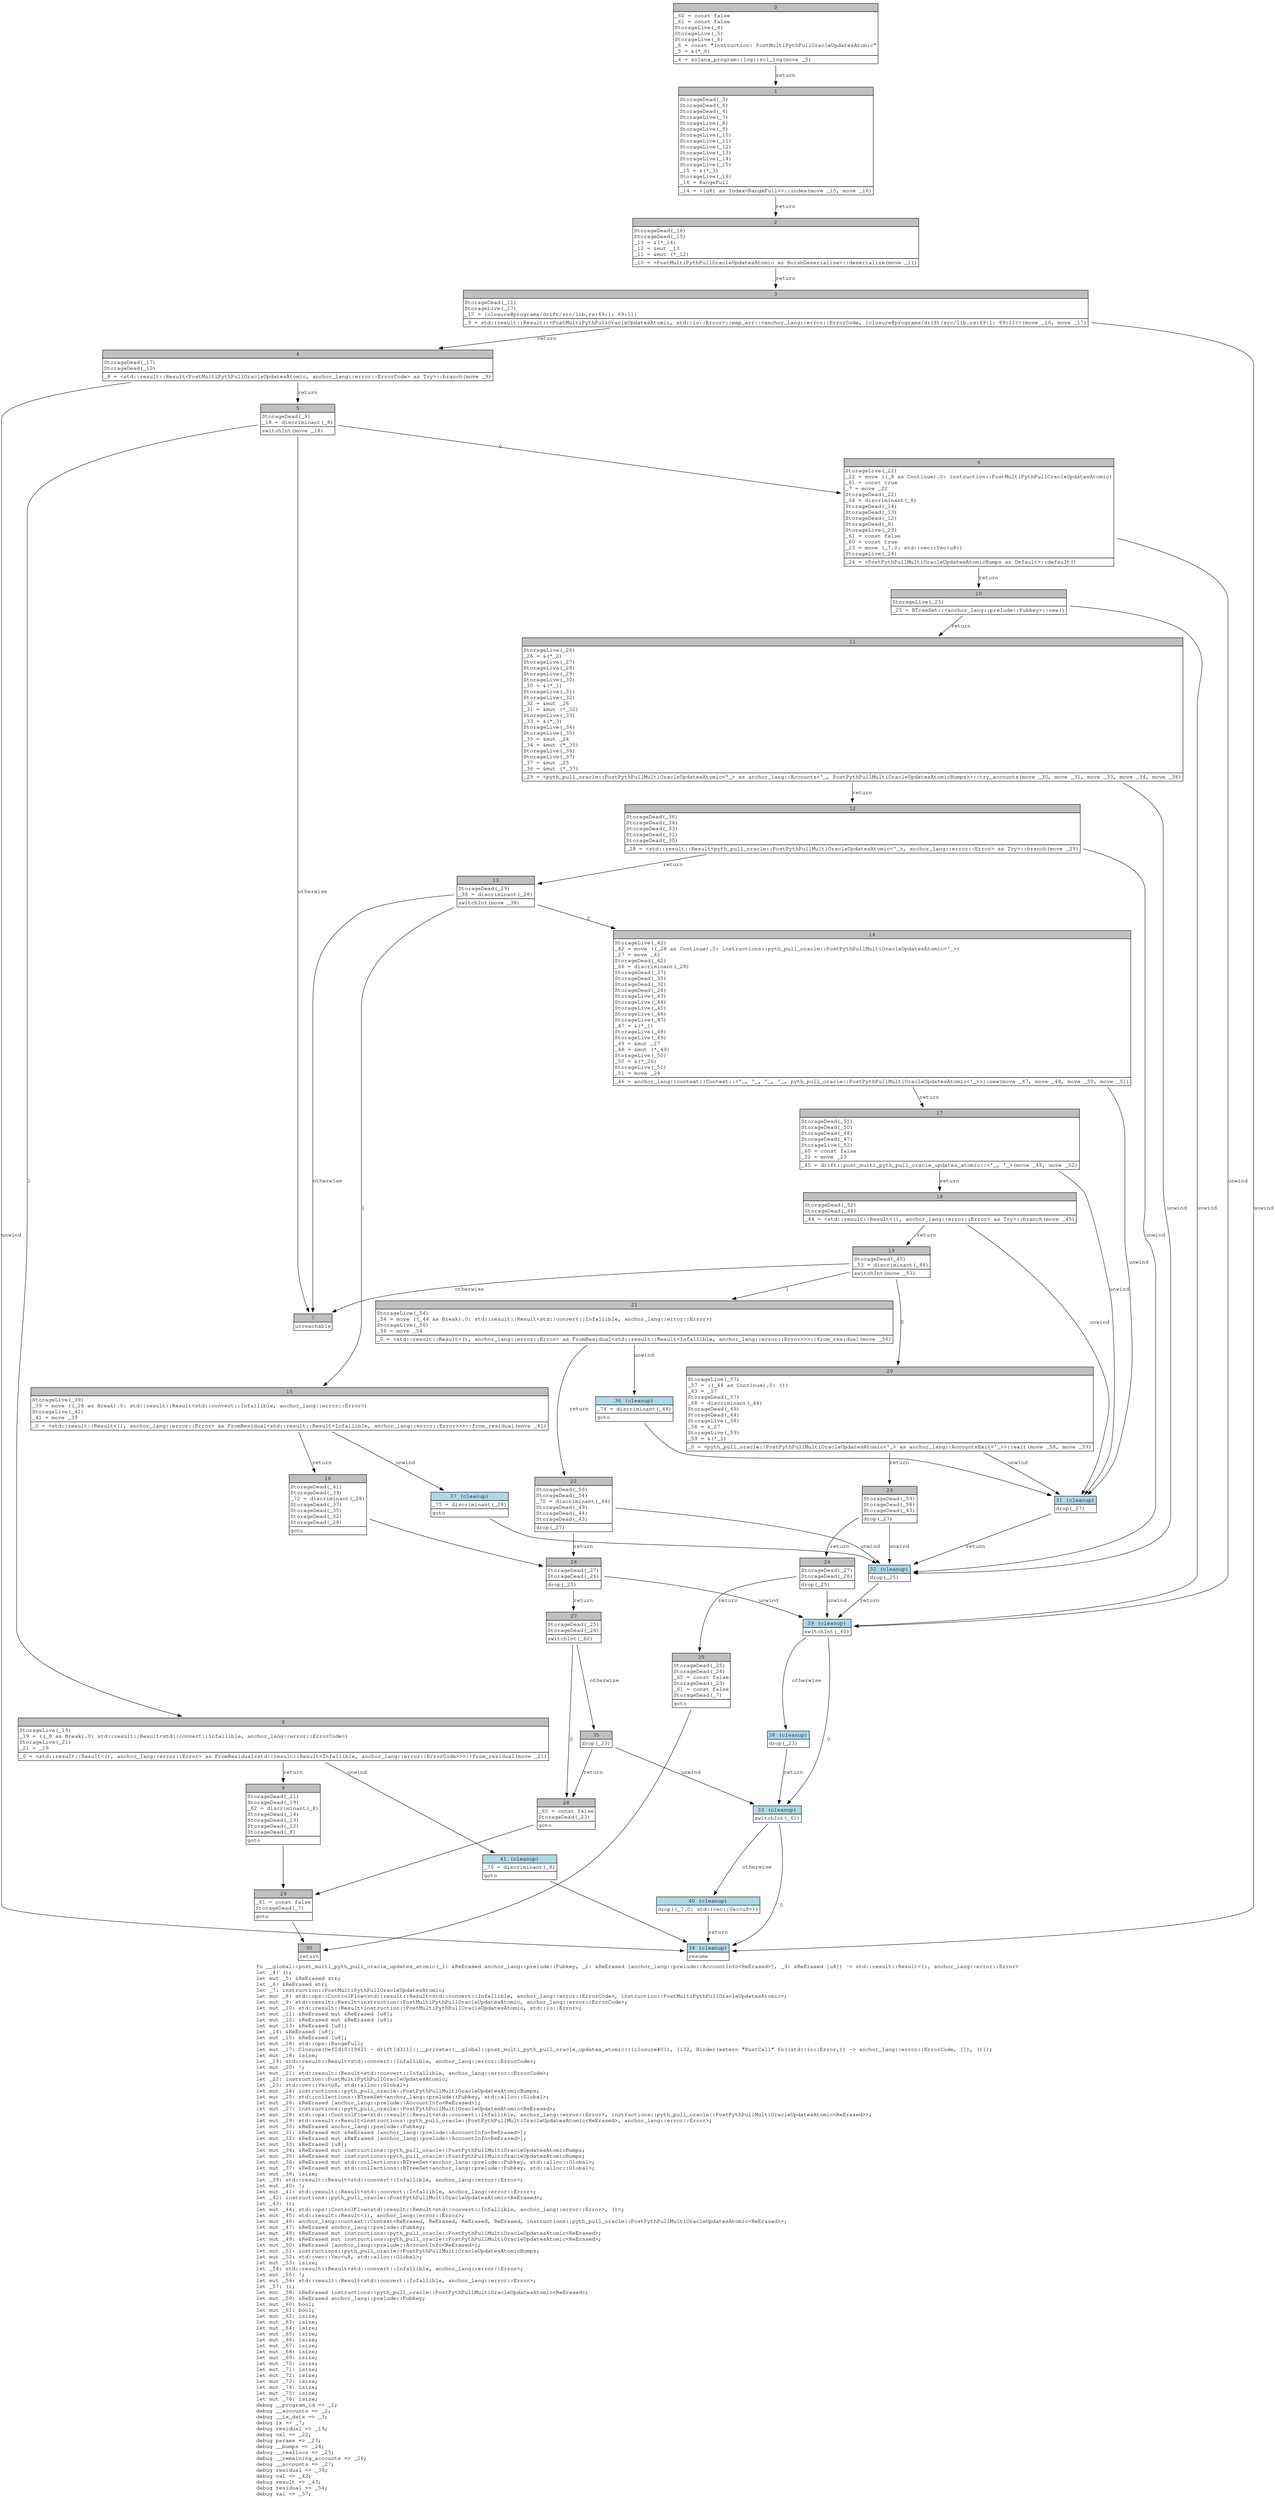 digraph Mir_0_19419 {
    graph [fontname="Courier, monospace"];
    node [fontname="Courier, monospace"];
    edge [fontname="Courier, monospace"];
    label=<fn __global::post_multi_pyth_pull_oracle_updates_atomic(_1: &amp;ReErased anchor_lang::prelude::Pubkey, _2: &amp;ReErased [anchor_lang::prelude::AccountInfo&lt;ReErased&gt;], _3: &amp;ReErased [u8]) -&gt; std::result::Result&lt;(), anchor_lang::error::Error&gt;<br align="left"/>let _4: ();<br align="left"/>let mut _5: &amp;ReErased str;<br align="left"/>let _6: &amp;ReErased str;<br align="left"/>let _7: instruction::PostMultiPythPullOracleUpdatesAtomic;<br align="left"/>let mut _8: std::ops::ControlFlow&lt;std::result::Result&lt;std::convert::Infallible, anchor_lang::error::ErrorCode&gt;, instruction::PostMultiPythPullOracleUpdatesAtomic&gt;;<br align="left"/>let mut _9: std::result::Result&lt;instruction::PostMultiPythPullOracleUpdatesAtomic, anchor_lang::error::ErrorCode&gt;;<br align="left"/>let mut _10: std::result::Result&lt;instruction::PostMultiPythPullOracleUpdatesAtomic, std::io::Error&gt;;<br align="left"/>let mut _11: &amp;ReErased mut &amp;ReErased [u8];<br align="left"/>let mut _12: &amp;ReErased mut &amp;ReErased [u8];<br align="left"/>let mut _13: &amp;ReErased [u8];<br align="left"/>let _14: &amp;ReErased [u8];<br align="left"/>let mut _15: &amp;ReErased [u8];<br align="left"/>let mut _16: std::ops::RangeFull;<br align="left"/>let mut _17: Closure(DefId(0:19421 ~ drift[d311]::__private::__global::post_multi_pyth_pull_oracle_updates_atomic::{closure#0}), [i32, Binder(extern &quot;RustCall&quot; fn((std::io::Error,)) -&gt; anchor_lang::error::ErrorCode, []), ()]);<br align="left"/>let mut _18: isize;<br align="left"/>let _19: std::result::Result&lt;std::convert::Infallible, anchor_lang::error::ErrorCode&gt;;<br align="left"/>let mut _20: !;<br align="left"/>let mut _21: std::result::Result&lt;std::convert::Infallible, anchor_lang::error::ErrorCode&gt;;<br align="left"/>let _22: instruction::PostMultiPythPullOracleUpdatesAtomic;<br align="left"/>let _23: std::vec::Vec&lt;u8, std::alloc::Global&gt;;<br align="left"/>let mut _24: instructions::pyth_pull_oracle::PostPythPullMultiOracleUpdatesAtomicBumps;<br align="left"/>let mut _25: std::collections::BTreeSet&lt;anchor_lang::prelude::Pubkey, std::alloc::Global&gt;;<br align="left"/>let mut _26: &amp;ReErased [anchor_lang::prelude::AccountInfo&lt;ReErased&gt;];<br align="left"/>let mut _27: instructions::pyth_pull_oracle::PostPythPullMultiOracleUpdatesAtomic&lt;ReErased&gt;;<br align="left"/>let mut _28: std::ops::ControlFlow&lt;std::result::Result&lt;std::convert::Infallible, anchor_lang::error::Error&gt;, instructions::pyth_pull_oracle::PostPythPullMultiOracleUpdatesAtomic&lt;ReErased&gt;&gt;;<br align="left"/>let mut _29: std::result::Result&lt;instructions::pyth_pull_oracle::PostPythPullMultiOracleUpdatesAtomic&lt;ReErased&gt;, anchor_lang::error::Error&gt;;<br align="left"/>let mut _30: &amp;ReErased anchor_lang::prelude::Pubkey;<br align="left"/>let mut _31: &amp;ReErased mut &amp;ReErased [anchor_lang::prelude::AccountInfo&lt;ReErased&gt;];<br align="left"/>let mut _32: &amp;ReErased mut &amp;ReErased [anchor_lang::prelude::AccountInfo&lt;ReErased&gt;];<br align="left"/>let mut _33: &amp;ReErased [u8];<br align="left"/>let mut _34: &amp;ReErased mut instructions::pyth_pull_oracle::PostPythPullMultiOracleUpdatesAtomicBumps;<br align="left"/>let mut _35: &amp;ReErased mut instructions::pyth_pull_oracle::PostPythPullMultiOracleUpdatesAtomicBumps;<br align="left"/>let mut _36: &amp;ReErased mut std::collections::BTreeSet&lt;anchor_lang::prelude::Pubkey, std::alloc::Global&gt;;<br align="left"/>let mut _37: &amp;ReErased mut std::collections::BTreeSet&lt;anchor_lang::prelude::Pubkey, std::alloc::Global&gt;;<br align="left"/>let mut _38: isize;<br align="left"/>let _39: std::result::Result&lt;std::convert::Infallible, anchor_lang::error::Error&gt;;<br align="left"/>let mut _40: !;<br align="left"/>let mut _41: std::result::Result&lt;std::convert::Infallible, anchor_lang::error::Error&gt;;<br align="left"/>let _42: instructions::pyth_pull_oracle::PostPythPullMultiOracleUpdatesAtomic&lt;ReErased&gt;;<br align="left"/>let _43: ();<br align="left"/>let mut _44: std::ops::ControlFlow&lt;std::result::Result&lt;std::convert::Infallible, anchor_lang::error::Error&gt;, ()&gt;;<br align="left"/>let mut _45: std::result::Result&lt;(), anchor_lang::error::Error&gt;;<br align="left"/>let mut _46: anchor_lang::context::Context&lt;ReErased, ReErased, ReErased, ReErased, instructions::pyth_pull_oracle::PostPythPullMultiOracleUpdatesAtomic&lt;ReErased&gt;&gt;;<br align="left"/>let mut _47: &amp;ReErased anchor_lang::prelude::Pubkey;<br align="left"/>let mut _48: &amp;ReErased mut instructions::pyth_pull_oracle::PostPythPullMultiOracleUpdatesAtomic&lt;ReErased&gt;;<br align="left"/>let mut _49: &amp;ReErased mut instructions::pyth_pull_oracle::PostPythPullMultiOracleUpdatesAtomic&lt;ReErased&gt;;<br align="left"/>let mut _50: &amp;ReErased [anchor_lang::prelude::AccountInfo&lt;ReErased&gt;];<br align="left"/>let mut _51: instructions::pyth_pull_oracle::PostPythPullMultiOracleUpdatesAtomicBumps;<br align="left"/>let mut _52: std::vec::Vec&lt;u8, std::alloc::Global&gt;;<br align="left"/>let mut _53: isize;<br align="left"/>let _54: std::result::Result&lt;std::convert::Infallible, anchor_lang::error::Error&gt;;<br align="left"/>let mut _55: !;<br align="left"/>let mut _56: std::result::Result&lt;std::convert::Infallible, anchor_lang::error::Error&gt;;<br align="left"/>let _57: ();<br align="left"/>let mut _58: &amp;ReErased instructions::pyth_pull_oracle::PostPythPullMultiOracleUpdatesAtomic&lt;ReErased&gt;;<br align="left"/>let mut _59: &amp;ReErased anchor_lang::prelude::Pubkey;<br align="left"/>let mut _60: bool;<br align="left"/>let mut _61: bool;<br align="left"/>let mut _62: isize;<br align="left"/>let mut _63: isize;<br align="left"/>let mut _64: isize;<br align="left"/>let mut _65: isize;<br align="left"/>let mut _66: isize;<br align="left"/>let mut _67: isize;<br align="left"/>let mut _68: isize;<br align="left"/>let mut _69: isize;<br align="left"/>let mut _70: isize;<br align="left"/>let mut _71: isize;<br align="left"/>let mut _72: isize;<br align="left"/>let mut _73: isize;<br align="left"/>let mut _74: isize;<br align="left"/>let mut _75: isize;<br align="left"/>let mut _76: isize;<br align="left"/>debug __program_id =&gt; _1;<br align="left"/>debug __accounts =&gt; _2;<br align="left"/>debug __ix_data =&gt; _3;<br align="left"/>debug ix =&gt; _7;<br align="left"/>debug residual =&gt; _19;<br align="left"/>debug val =&gt; _22;<br align="left"/>debug params =&gt; _23;<br align="left"/>debug __bumps =&gt; _24;<br align="left"/>debug __reallocs =&gt; _25;<br align="left"/>debug __remaining_accounts =&gt; _26;<br align="left"/>debug __accounts =&gt; _27;<br align="left"/>debug residual =&gt; _39;<br align="left"/>debug val =&gt; _42;<br align="left"/>debug result =&gt; _43;<br align="left"/>debug residual =&gt; _54;<br align="left"/>debug val =&gt; _57;<br align="left"/>>;
    bb0__0_19419 [shape="none", label=<<table border="0" cellborder="1" cellspacing="0"><tr><td bgcolor="gray" align="center" colspan="1">0</td></tr><tr><td align="left" balign="left">_60 = const false<br/>_61 = const false<br/>StorageLive(_4)<br/>StorageLive(_5)<br/>StorageLive(_6)<br/>_6 = const &quot;Instruction: PostMultiPythPullOracleUpdatesAtomic&quot;<br/>_5 = &amp;(*_6)<br/></td></tr><tr><td align="left">_4 = solana_program::log::sol_log(move _5)</td></tr></table>>];
    bb1__0_19419 [shape="none", label=<<table border="0" cellborder="1" cellspacing="0"><tr><td bgcolor="gray" align="center" colspan="1">1</td></tr><tr><td align="left" balign="left">StorageDead(_5)<br/>StorageDead(_6)<br/>StorageDead(_4)<br/>StorageLive(_7)<br/>StorageLive(_8)<br/>StorageLive(_9)<br/>StorageLive(_10)<br/>StorageLive(_11)<br/>StorageLive(_12)<br/>StorageLive(_13)<br/>StorageLive(_14)<br/>StorageLive(_15)<br/>_15 = &amp;(*_3)<br/>StorageLive(_16)<br/>_16 = RangeFull<br/></td></tr><tr><td align="left">_14 = &lt;[u8] as Index&lt;RangeFull&gt;&gt;::index(move _15, move _16)</td></tr></table>>];
    bb2__0_19419 [shape="none", label=<<table border="0" cellborder="1" cellspacing="0"><tr><td bgcolor="gray" align="center" colspan="1">2</td></tr><tr><td align="left" balign="left">StorageDead(_16)<br/>StorageDead(_15)<br/>_13 = &amp;(*_14)<br/>_12 = &amp;mut _13<br/>_11 = &amp;mut (*_12)<br/></td></tr><tr><td align="left">_10 = &lt;PostMultiPythPullOracleUpdatesAtomic as BorshDeserialize&gt;::deserialize(move _11)</td></tr></table>>];
    bb3__0_19419 [shape="none", label=<<table border="0" cellborder="1" cellspacing="0"><tr><td bgcolor="gray" align="center" colspan="1">3</td></tr><tr><td align="left" balign="left">StorageDead(_11)<br/>StorageLive(_17)<br/>_17 = {closure@programs/drift/src/lib.rs:69:1: 69:11}<br/></td></tr><tr><td align="left">_9 = std::result::Result::&lt;PostMultiPythPullOracleUpdatesAtomic, std::io::Error&gt;::map_err::&lt;anchor_lang::error::ErrorCode, {closure@programs/drift/src/lib.rs:69:1: 69:11}&gt;(move _10, move _17)</td></tr></table>>];
    bb4__0_19419 [shape="none", label=<<table border="0" cellborder="1" cellspacing="0"><tr><td bgcolor="gray" align="center" colspan="1">4</td></tr><tr><td align="left" balign="left">StorageDead(_17)<br/>StorageDead(_10)<br/></td></tr><tr><td align="left">_8 = &lt;std::result::Result&lt;PostMultiPythPullOracleUpdatesAtomic, anchor_lang::error::ErrorCode&gt; as Try&gt;::branch(move _9)</td></tr></table>>];
    bb5__0_19419 [shape="none", label=<<table border="0" cellborder="1" cellspacing="0"><tr><td bgcolor="gray" align="center" colspan="1">5</td></tr><tr><td align="left" balign="left">StorageDead(_9)<br/>_18 = discriminant(_8)<br/></td></tr><tr><td align="left">switchInt(move _18)</td></tr></table>>];
    bb6__0_19419 [shape="none", label=<<table border="0" cellborder="1" cellspacing="0"><tr><td bgcolor="gray" align="center" colspan="1">6</td></tr><tr><td align="left" balign="left">StorageLive(_22)<br/>_22 = move ((_8 as Continue).0: instruction::PostMultiPythPullOracleUpdatesAtomic)<br/>_61 = const true<br/>_7 = move _22<br/>StorageDead(_22)<br/>_64 = discriminant(_8)<br/>StorageDead(_14)<br/>StorageDead(_13)<br/>StorageDead(_12)<br/>StorageDead(_8)<br/>StorageLive(_23)<br/>_61 = const false<br/>_60 = const true<br/>_23 = move (_7.0: std::vec::Vec&lt;u8&gt;)<br/>StorageLive(_24)<br/></td></tr><tr><td align="left">_24 = &lt;PostPythPullMultiOracleUpdatesAtomicBumps as Default&gt;::default()</td></tr></table>>];
    bb7__0_19419 [shape="none", label=<<table border="0" cellborder="1" cellspacing="0"><tr><td bgcolor="gray" align="center" colspan="1">7</td></tr><tr><td align="left">unreachable</td></tr></table>>];
    bb8__0_19419 [shape="none", label=<<table border="0" cellborder="1" cellspacing="0"><tr><td bgcolor="gray" align="center" colspan="1">8</td></tr><tr><td align="left" balign="left">StorageLive(_19)<br/>_19 = ((_8 as Break).0: std::result::Result&lt;std::convert::Infallible, anchor_lang::error::ErrorCode&gt;)<br/>StorageLive(_21)<br/>_21 = _19<br/></td></tr><tr><td align="left">_0 = &lt;std::result::Result&lt;(), anchor_lang::error::Error&gt; as FromResidual&lt;std::result::Result&lt;Infallible, anchor_lang::error::ErrorCode&gt;&gt;&gt;::from_residual(move _21)</td></tr></table>>];
    bb9__0_19419 [shape="none", label=<<table border="0" cellborder="1" cellspacing="0"><tr><td bgcolor="gray" align="center" colspan="1">9</td></tr><tr><td align="left" balign="left">StorageDead(_21)<br/>StorageDead(_19)<br/>_62 = discriminant(_8)<br/>StorageDead(_14)<br/>StorageDead(_13)<br/>StorageDead(_12)<br/>StorageDead(_8)<br/></td></tr><tr><td align="left">goto</td></tr></table>>];
    bb10__0_19419 [shape="none", label=<<table border="0" cellborder="1" cellspacing="0"><tr><td bgcolor="gray" align="center" colspan="1">10</td></tr><tr><td align="left" balign="left">StorageLive(_25)<br/></td></tr><tr><td align="left">_25 = BTreeSet::&lt;anchor_lang::prelude::Pubkey&gt;::new()</td></tr></table>>];
    bb11__0_19419 [shape="none", label=<<table border="0" cellborder="1" cellspacing="0"><tr><td bgcolor="gray" align="center" colspan="1">11</td></tr><tr><td align="left" balign="left">StorageLive(_26)<br/>_26 = &amp;(*_2)<br/>StorageLive(_27)<br/>StorageLive(_28)<br/>StorageLive(_29)<br/>StorageLive(_30)<br/>_30 = &amp;(*_1)<br/>StorageLive(_31)<br/>StorageLive(_32)<br/>_32 = &amp;mut _26<br/>_31 = &amp;mut (*_32)<br/>StorageLive(_33)<br/>_33 = &amp;(*_3)<br/>StorageLive(_34)<br/>StorageLive(_35)<br/>_35 = &amp;mut _24<br/>_34 = &amp;mut (*_35)<br/>StorageLive(_36)<br/>StorageLive(_37)<br/>_37 = &amp;mut _25<br/>_36 = &amp;mut (*_37)<br/></td></tr><tr><td align="left">_29 = &lt;pyth_pull_oracle::PostPythPullMultiOracleUpdatesAtomic&lt;'_&gt; as anchor_lang::Accounts&lt;'_, PostPythPullMultiOracleUpdatesAtomicBumps&gt;&gt;::try_accounts(move _30, move _31, move _33, move _34, move _36)</td></tr></table>>];
    bb12__0_19419 [shape="none", label=<<table border="0" cellborder="1" cellspacing="0"><tr><td bgcolor="gray" align="center" colspan="1">12</td></tr><tr><td align="left" balign="left">StorageDead(_36)<br/>StorageDead(_34)<br/>StorageDead(_33)<br/>StorageDead(_31)<br/>StorageDead(_30)<br/></td></tr><tr><td align="left">_28 = &lt;std::result::Result&lt;pyth_pull_oracle::PostPythPullMultiOracleUpdatesAtomic&lt;'_&gt;, anchor_lang::error::Error&gt; as Try&gt;::branch(move _29)</td></tr></table>>];
    bb13__0_19419 [shape="none", label=<<table border="0" cellborder="1" cellspacing="0"><tr><td bgcolor="gray" align="center" colspan="1">13</td></tr><tr><td align="left" balign="left">StorageDead(_29)<br/>_38 = discriminant(_28)<br/></td></tr><tr><td align="left">switchInt(move _38)</td></tr></table>>];
    bb14__0_19419 [shape="none", label=<<table border="0" cellborder="1" cellspacing="0"><tr><td bgcolor="gray" align="center" colspan="1">14</td></tr><tr><td align="left" balign="left">StorageLive(_42)<br/>_42 = move ((_28 as Continue).0: instructions::pyth_pull_oracle::PostPythPullMultiOracleUpdatesAtomic&lt;'_&gt;)<br/>_27 = move _42<br/>StorageDead(_42)<br/>_66 = discriminant(_28)<br/>StorageDead(_37)<br/>StorageDead(_35)<br/>StorageDead(_32)<br/>StorageDead(_28)<br/>StorageLive(_43)<br/>StorageLive(_44)<br/>StorageLive(_45)<br/>StorageLive(_46)<br/>StorageLive(_47)<br/>_47 = &amp;(*_1)<br/>StorageLive(_48)<br/>StorageLive(_49)<br/>_49 = &amp;mut _27<br/>_48 = &amp;mut (*_49)<br/>StorageLive(_50)<br/>_50 = &amp;(*_26)<br/>StorageLive(_51)<br/>_51 = move _24<br/></td></tr><tr><td align="left">_46 = anchor_lang::context::Context::&lt;'_, '_, '_, '_, pyth_pull_oracle::PostPythPullMultiOracleUpdatesAtomic&lt;'_&gt;&gt;::new(move _47, move _48, move _50, move _51)</td></tr></table>>];
    bb15__0_19419 [shape="none", label=<<table border="0" cellborder="1" cellspacing="0"><tr><td bgcolor="gray" align="center" colspan="1">15</td></tr><tr><td align="left" balign="left">StorageLive(_39)<br/>_39 = move ((_28 as Break).0: std::result::Result&lt;std::convert::Infallible, anchor_lang::error::Error&gt;)<br/>StorageLive(_41)<br/>_41 = move _39<br/></td></tr><tr><td align="left">_0 = &lt;std::result::Result&lt;(), anchor_lang::error::Error&gt; as FromResidual&lt;std::result::Result&lt;Infallible, anchor_lang::error::Error&gt;&gt;&gt;::from_residual(move _41)</td></tr></table>>];
    bb16__0_19419 [shape="none", label=<<table border="0" cellborder="1" cellspacing="0"><tr><td bgcolor="gray" align="center" colspan="1">16</td></tr><tr><td align="left" balign="left">StorageDead(_41)<br/>StorageDead(_39)<br/>_72 = discriminant(_28)<br/>StorageDead(_37)<br/>StorageDead(_35)<br/>StorageDead(_32)<br/>StorageDead(_28)<br/></td></tr><tr><td align="left">goto</td></tr></table>>];
    bb17__0_19419 [shape="none", label=<<table border="0" cellborder="1" cellspacing="0"><tr><td bgcolor="gray" align="center" colspan="1">17</td></tr><tr><td align="left" balign="left">StorageDead(_51)<br/>StorageDead(_50)<br/>StorageDead(_48)<br/>StorageDead(_47)<br/>StorageLive(_52)<br/>_60 = const false<br/>_52 = move _23<br/></td></tr><tr><td align="left">_45 = drift::post_multi_pyth_pull_oracle_updates_atomic::&lt;'_, '_&gt;(move _46, move _52)</td></tr></table>>];
    bb18__0_19419 [shape="none", label=<<table border="0" cellborder="1" cellspacing="0"><tr><td bgcolor="gray" align="center" colspan="1">18</td></tr><tr><td align="left" balign="left">StorageDead(_52)<br/>StorageDead(_46)<br/></td></tr><tr><td align="left">_44 = &lt;std::result::Result&lt;(), anchor_lang::error::Error&gt; as Try&gt;::branch(move _45)</td></tr></table>>];
    bb19__0_19419 [shape="none", label=<<table border="0" cellborder="1" cellspacing="0"><tr><td bgcolor="gray" align="center" colspan="1">19</td></tr><tr><td align="left" balign="left">StorageDead(_45)<br/>_53 = discriminant(_44)<br/></td></tr><tr><td align="left">switchInt(move _53)</td></tr></table>>];
    bb20__0_19419 [shape="none", label=<<table border="0" cellborder="1" cellspacing="0"><tr><td bgcolor="gray" align="center" colspan="1">20</td></tr><tr><td align="left" balign="left">StorageLive(_57)<br/>_57 = ((_44 as Continue).0: ())<br/>_43 = _57<br/>StorageDead(_57)<br/>_68 = discriminant(_44)<br/>StorageDead(_49)<br/>StorageDead(_44)<br/>StorageLive(_58)<br/>_58 = &amp;_27<br/>StorageLive(_59)<br/>_59 = &amp;(*_1)<br/></td></tr><tr><td align="left">_0 = &lt;pyth_pull_oracle::PostPythPullMultiOracleUpdatesAtomic&lt;'_&gt; as anchor_lang::AccountsExit&lt;'_&gt;&gt;::exit(move _58, move _59)</td></tr></table>>];
    bb21__0_19419 [shape="none", label=<<table border="0" cellborder="1" cellspacing="0"><tr><td bgcolor="gray" align="center" colspan="1">21</td></tr><tr><td align="left" balign="left">StorageLive(_54)<br/>_54 = move ((_44 as Break).0: std::result::Result&lt;std::convert::Infallible, anchor_lang::error::Error&gt;)<br/>StorageLive(_56)<br/>_56 = move _54<br/></td></tr><tr><td align="left">_0 = &lt;std::result::Result&lt;(), anchor_lang::error::Error&gt; as FromResidual&lt;std::result::Result&lt;Infallible, anchor_lang::error::Error&gt;&gt;&gt;::from_residual(move _56)</td></tr></table>>];
    bb22__0_19419 [shape="none", label=<<table border="0" cellborder="1" cellspacing="0"><tr><td bgcolor="gray" align="center" colspan="1">22</td></tr><tr><td align="left" balign="left">StorageDead(_56)<br/>StorageDead(_54)<br/>_70 = discriminant(_44)<br/>StorageDead(_49)<br/>StorageDead(_44)<br/>StorageDead(_43)<br/></td></tr><tr><td align="left">drop(_27)</td></tr></table>>];
    bb23__0_19419 [shape="none", label=<<table border="0" cellborder="1" cellspacing="0"><tr><td bgcolor="gray" align="center" colspan="1">23</td></tr><tr><td align="left" balign="left">StorageDead(_59)<br/>StorageDead(_58)<br/>StorageDead(_43)<br/></td></tr><tr><td align="left">drop(_27)</td></tr></table>>];
    bb24__0_19419 [shape="none", label=<<table border="0" cellborder="1" cellspacing="0"><tr><td bgcolor="gray" align="center" colspan="1">24</td></tr><tr><td align="left" balign="left">StorageDead(_27)<br/>StorageDead(_26)<br/></td></tr><tr><td align="left">drop(_25)</td></tr></table>>];
    bb25__0_19419 [shape="none", label=<<table border="0" cellborder="1" cellspacing="0"><tr><td bgcolor="gray" align="center" colspan="1">25</td></tr><tr><td align="left" balign="left">StorageDead(_25)<br/>StorageDead(_24)<br/>_60 = const false<br/>StorageDead(_23)<br/>_61 = const false<br/>StorageDead(_7)<br/></td></tr><tr><td align="left">goto</td></tr></table>>];
    bb26__0_19419 [shape="none", label=<<table border="0" cellborder="1" cellspacing="0"><tr><td bgcolor="gray" align="center" colspan="1">26</td></tr><tr><td align="left" balign="left">StorageDead(_27)<br/>StorageDead(_26)<br/></td></tr><tr><td align="left">drop(_25)</td></tr></table>>];
    bb27__0_19419 [shape="none", label=<<table border="0" cellborder="1" cellspacing="0"><tr><td bgcolor="gray" align="center" colspan="1">27</td></tr><tr><td align="left" balign="left">StorageDead(_25)<br/>StorageDead(_24)<br/></td></tr><tr><td align="left">switchInt(_60)</td></tr></table>>];
    bb28__0_19419 [shape="none", label=<<table border="0" cellborder="1" cellspacing="0"><tr><td bgcolor="gray" align="center" colspan="1">28</td></tr><tr><td align="left" balign="left">_60 = const false<br/>StorageDead(_23)<br/></td></tr><tr><td align="left">goto</td></tr></table>>];
    bb29__0_19419 [shape="none", label=<<table border="0" cellborder="1" cellspacing="0"><tr><td bgcolor="gray" align="center" colspan="1">29</td></tr><tr><td align="left" balign="left">_61 = const false<br/>StorageDead(_7)<br/></td></tr><tr><td align="left">goto</td></tr></table>>];
    bb30__0_19419 [shape="none", label=<<table border="0" cellborder="1" cellspacing="0"><tr><td bgcolor="gray" align="center" colspan="1">30</td></tr><tr><td align="left">return</td></tr></table>>];
    bb31__0_19419 [shape="none", label=<<table border="0" cellborder="1" cellspacing="0"><tr><td bgcolor="lightblue" align="center" colspan="1">31 (cleanup)</td></tr><tr><td align="left">drop(_27)</td></tr></table>>];
    bb32__0_19419 [shape="none", label=<<table border="0" cellborder="1" cellspacing="0"><tr><td bgcolor="lightblue" align="center" colspan="1">32 (cleanup)</td></tr><tr><td align="left">drop(_25)</td></tr></table>>];
    bb33__0_19419 [shape="none", label=<<table border="0" cellborder="1" cellspacing="0"><tr><td bgcolor="lightblue" align="center" colspan="1">33 (cleanup)</td></tr><tr><td align="left">switchInt(_61)</td></tr></table>>];
    bb34__0_19419 [shape="none", label=<<table border="0" cellborder="1" cellspacing="0"><tr><td bgcolor="lightblue" align="center" colspan="1">34 (cleanup)</td></tr><tr><td align="left">resume</td></tr></table>>];
    bb35__0_19419 [shape="none", label=<<table border="0" cellborder="1" cellspacing="0"><tr><td bgcolor="gray" align="center" colspan="1">35</td></tr><tr><td align="left">drop(_23)</td></tr></table>>];
    bb36__0_19419 [shape="none", label=<<table border="0" cellborder="1" cellspacing="0"><tr><td bgcolor="lightblue" align="center" colspan="1">36 (cleanup)</td></tr><tr><td align="left" balign="left">_74 = discriminant(_44)<br/></td></tr><tr><td align="left">goto</td></tr></table>>];
    bb37__0_19419 [shape="none", label=<<table border="0" cellborder="1" cellspacing="0"><tr><td bgcolor="lightblue" align="center" colspan="1">37 (cleanup)</td></tr><tr><td align="left" balign="left">_75 = discriminant(_28)<br/></td></tr><tr><td align="left">goto</td></tr></table>>];
    bb38__0_19419 [shape="none", label=<<table border="0" cellborder="1" cellspacing="0"><tr><td bgcolor="lightblue" align="center" colspan="1">38 (cleanup)</td></tr><tr><td align="left">drop(_23)</td></tr></table>>];
    bb39__0_19419 [shape="none", label=<<table border="0" cellborder="1" cellspacing="0"><tr><td bgcolor="lightblue" align="center" colspan="1">39 (cleanup)</td></tr><tr><td align="left">switchInt(_60)</td></tr></table>>];
    bb40__0_19419 [shape="none", label=<<table border="0" cellborder="1" cellspacing="0"><tr><td bgcolor="lightblue" align="center" colspan="1">40 (cleanup)</td></tr><tr><td align="left">drop((_7.0: std::vec::Vec&lt;u8&gt;))</td></tr></table>>];
    bb41__0_19419 [shape="none", label=<<table border="0" cellborder="1" cellspacing="0"><tr><td bgcolor="lightblue" align="center" colspan="1">41 (cleanup)</td></tr><tr><td align="left" balign="left">_76 = discriminant(_8)<br/></td></tr><tr><td align="left">goto</td></tr></table>>];
    bb0__0_19419 -> bb1__0_19419 [label="return"];
    bb1__0_19419 -> bb2__0_19419 [label="return"];
    bb2__0_19419 -> bb3__0_19419 [label="return"];
    bb3__0_19419 -> bb4__0_19419 [label="return"];
    bb3__0_19419 -> bb34__0_19419 [label="unwind"];
    bb4__0_19419 -> bb5__0_19419 [label="return"];
    bb4__0_19419 -> bb34__0_19419 [label="unwind"];
    bb5__0_19419 -> bb6__0_19419 [label="0"];
    bb5__0_19419 -> bb8__0_19419 [label="1"];
    bb5__0_19419 -> bb7__0_19419 [label="otherwise"];
    bb6__0_19419 -> bb10__0_19419 [label="return"];
    bb6__0_19419 -> bb39__0_19419 [label="unwind"];
    bb8__0_19419 -> bb9__0_19419 [label="return"];
    bb8__0_19419 -> bb41__0_19419 [label="unwind"];
    bb9__0_19419 -> bb29__0_19419 [label=""];
    bb10__0_19419 -> bb11__0_19419 [label="return"];
    bb10__0_19419 -> bb39__0_19419 [label="unwind"];
    bb11__0_19419 -> bb12__0_19419 [label="return"];
    bb11__0_19419 -> bb32__0_19419 [label="unwind"];
    bb12__0_19419 -> bb13__0_19419 [label="return"];
    bb12__0_19419 -> bb32__0_19419 [label="unwind"];
    bb13__0_19419 -> bb14__0_19419 [label="0"];
    bb13__0_19419 -> bb15__0_19419 [label="1"];
    bb13__0_19419 -> bb7__0_19419 [label="otherwise"];
    bb14__0_19419 -> bb17__0_19419 [label="return"];
    bb14__0_19419 -> bb31__0_19419 [label="unwind"];
    bb15__0_19419 -> bb16__0_19419 [label="return"];
    bb15__0_19419 -> bb37__0_19419 [label="unwind"];
    bb16__0_19419 -> bb26__0_19419 [label=""];
    bb17__0_19419 -> bb18__0_19419 [label="return"];
    bb17__0_19419 -> bb31__0_19419 [label="unwind"];
    bb18__0_19419 -> bb19__0_19419 [label="return"];
    bb18__0_19419 -> bb31__0_19419 [label="unwind"];
    bb19__0_19419 -> bb20__0_19419 [label="0"];
    bb19__0_19419 -> bb21__0_19419 [label="1"];
    bb19__0_19419 -> bb7__0_19419 [label="otherwise"];
    bb20__0_19419 -> bb23__0_19419 [label="return"];
    bb20__0_19419 -> bb31__0_19419 [label="unwind"];
    bb21__0_19419 -> bb22__0_19419 [label="return"];
    bb21__0_19419 -> bb36__0_19419 [label="unwind"];
    bb22__0_19419 -> bb26__0_19419 [label="return"];
    bb22__0_19419 -> bb32__0_19419 [label="unwind"];
    bb23__0_19419 -> bb24__0_19419 [label="return"];
    bb23__0_19419 -> bb32__0_19419 [label="unwind"];
    bb24__0_19419 -> bb25__0_19419 [label="return"];
    bb24__0_19419 -> bb39__0_19419 [label="unwind"];
    bb25__0_19419 -> bb30__0_19419 [label=""];
    bb26__0_19419 -> bb27__0_19419 [label="return"];
    bb26__0_19419 -> bb39__0_19419 [label="unwind"];
    bb27__0_19419 -> bb28__0_19419 [label="0"];
    bb27__0_19419 -> bb35__0_19419 [label="otherwise"];
    bb28__0_19419 -> bb29__0_19419 [label=""];
    bb29__0_19419 -> bb30__0_19419 [label=""];
    bb31__0_19419 -> bb32__0_19419 [label="return"];
    bb32__0_19419 -> bb39__0_19419 [label="return"];
    bb33__0_19419 -> bb34__0_19419 [label="0"];
    bb33__0_19419 -> bb40__0_19419 [label="otherwise"];
    bb35__0_19419 -> bb28__0_19419 [label="return"];
    bb35__0_19419 -> bb33__0_19419 [label="unwind"];
    bb36__0_19419 -> bb31__0_19419 [label=""];
    bb37__0_19419 -> bb32__0_19419 [label=""];
    bb38__0_19419 -> bb33__0_19419 [label="return"];
    bb39__0_19419 -> bb33__0_19419 [label="0"];
    bb39__0_19419 -> bb38__0_19419 [label="otherwise"];
    bb40__0_19419 -> bb34__0_19419 [label="return"];
    bb41__0_19419 -> bb34__0_19419 [label=""];
}
